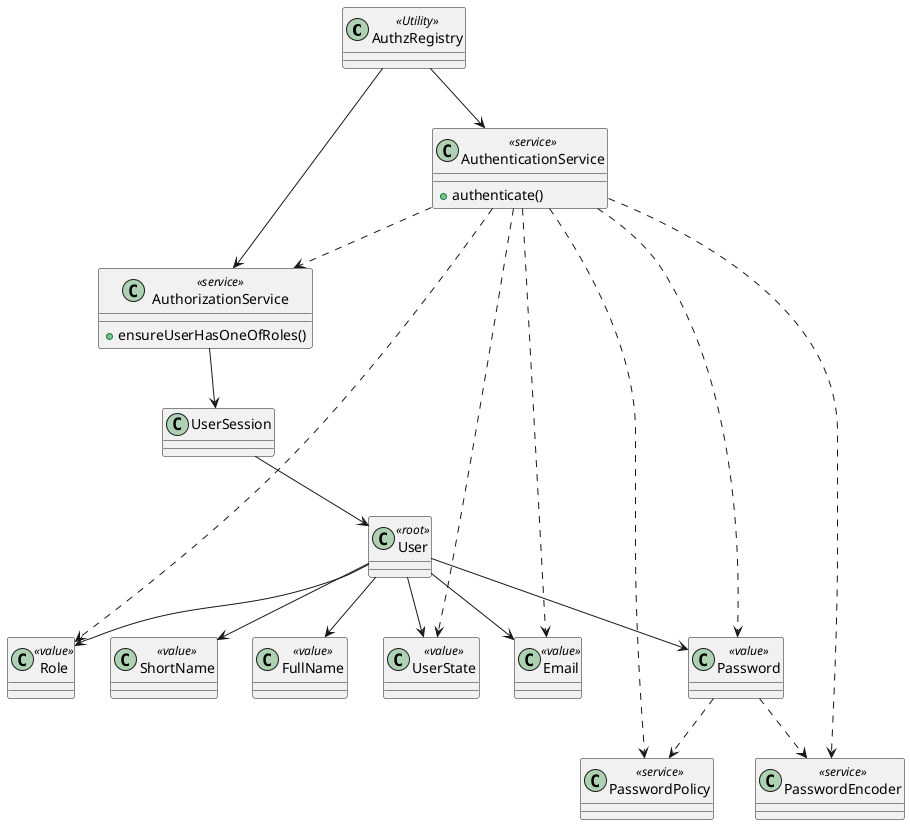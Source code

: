 @startuml


class AuthzRegistry <<Utility>> {
}

' Services
class AuthenticationService <<service>> {
    + authenticate()
}

class AuthorizationService <<service>> {
    + ensureUserHasOneOfRoles()
}

class PasswordEncoder <<service>> {
}

class PasswordPolicy <<service>> {
}

class UserSession {
}


' User aggregate
class User <<root>> {
}

class UserState <<value>> {
}

class ShortName <<value>> {
}

class FullName <<value>> {
}

class Email <<value>> {
}

class Password <<value>> {
}

class Role <<value>> {
}



' User value objects
User --> ShortName
User --> FullName
User --> Email
User --> Password
User --> UserState
User --> Role

' What does authentication use?
AuthenticationService ..> AuthorizationService
AuthenticationService ..> Email
AuthenticationService ..> Password
AuthenticationService ..> UserState
AuthenticationService ..> Role
AuthenticationService ..> PasswordPolicy
AuthenticationService ..> PasswordEncoder

' What does authorization have?
AuthorizationService --> UserSession

' What does a user session have?
UserSession --> User

' What does a password use?
' (Since it has business logic rules and can't be directly be persisted)
Password ..> PasswordPolicy
Password ..> PasswordEncoder

AuthzRegistry --> AuthenticationService
AuthzRegistry --> AuthorizationService





@enduml